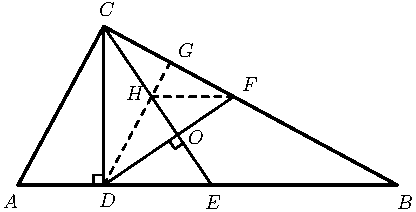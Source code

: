 import graph; size(7cm); real lsf=0.5; pen dps=linewidth(0.7)+fontsize(10); defaultpen(dps); pen ds=black; real xmin=-4.260674539614238,xmax=3.883282094863125,ymin=-3.06188807314282,ymax=4.123956016101912; 
pair A=(-2.,0.), C=(-0.8581032481006341,2.111963129775276), B=(3.0480189596305154,0.), D=(-0.8581032481006341,0.), F=(0.8714782413449342,1.1768125785659318), O=(0.12415030842475082,0.6683283486288568), H=(-0.2218239295304554,1.1768125785659316), G=(0.02548857221547917,1.634222483928311); 
draw((-0.8581032481006341,0.13397950937586647)--(-0.9920827574765005,0.1339795093758665)--(-0.9920827574765005,0.)--D--cycle,linewidth(0.8)); draw((0.013379867233291529,0.592959798882644)--(0.08874841697950428,0.48218935769118476)--(0.1995188581709636,0.5575579074373975)--O--cycle,linewidth(0.8)); 
draw(A--B,linewidth(1.2)); draw(C--(0.5788829776155815,0.),linewidth(0.8)); draw(C--A,linewidth(1.2)); draw(C--B,linewidth(1.2)); draw(D--F,linewidth(0.8)); draw(C--D,linewidth(0.8)); draw(H--F,linewidth(0.8)+linetype("4 4")); draw(D--G,linewidth(0.8)+linetype("4 4")); 
dot(A,linewidth(1.pt)+ds); label("$A$",(-2.2343853913035026,-0.33399512222481453),NE*lsf); dot(C,linewidth(1.pt)+ds); label("$C$",(-0.9459510444752858,2.223926007507675),NE*lsf); dot(B,linewidth(1.pt)+ds); label("$B$",(3.014089815629086,-0.3529426861487589),NE*lsf); dot(D,linewidth(1.pt)+ds); label("$D$",(-0.9459510444752858,-0.31504755830087017),NE*lsf); dot((0.5788829776155815,0.),linewidth(1.pt)+ds); label("$E$",(0.45616868589659704,-0.3529426861487589),NE*lsf); dot(F,linewidth(1.pt)+ds); label("$F$",(0.9488053479191505,1.2197051195386235),NE*lsf); dot(O,linewidth(1.pt)+ds); label("$O$",(0.2287979188092647,0.5186452543526819),NE*lsf); dot(H,linewidth(1.pt)+ds); label("$H$",(-0.5859473299203429,1.1060197359949573),NE*lsf); dot(G,linewidth(1.pt)+ds); label("$G$",(0.09616497134165417,1.6744466537132883),NE*lsf); 
clip((xmin,ymin)--(xmin,ymax)--(xmax,ymax)--(xmax,ymin)--cycle); 